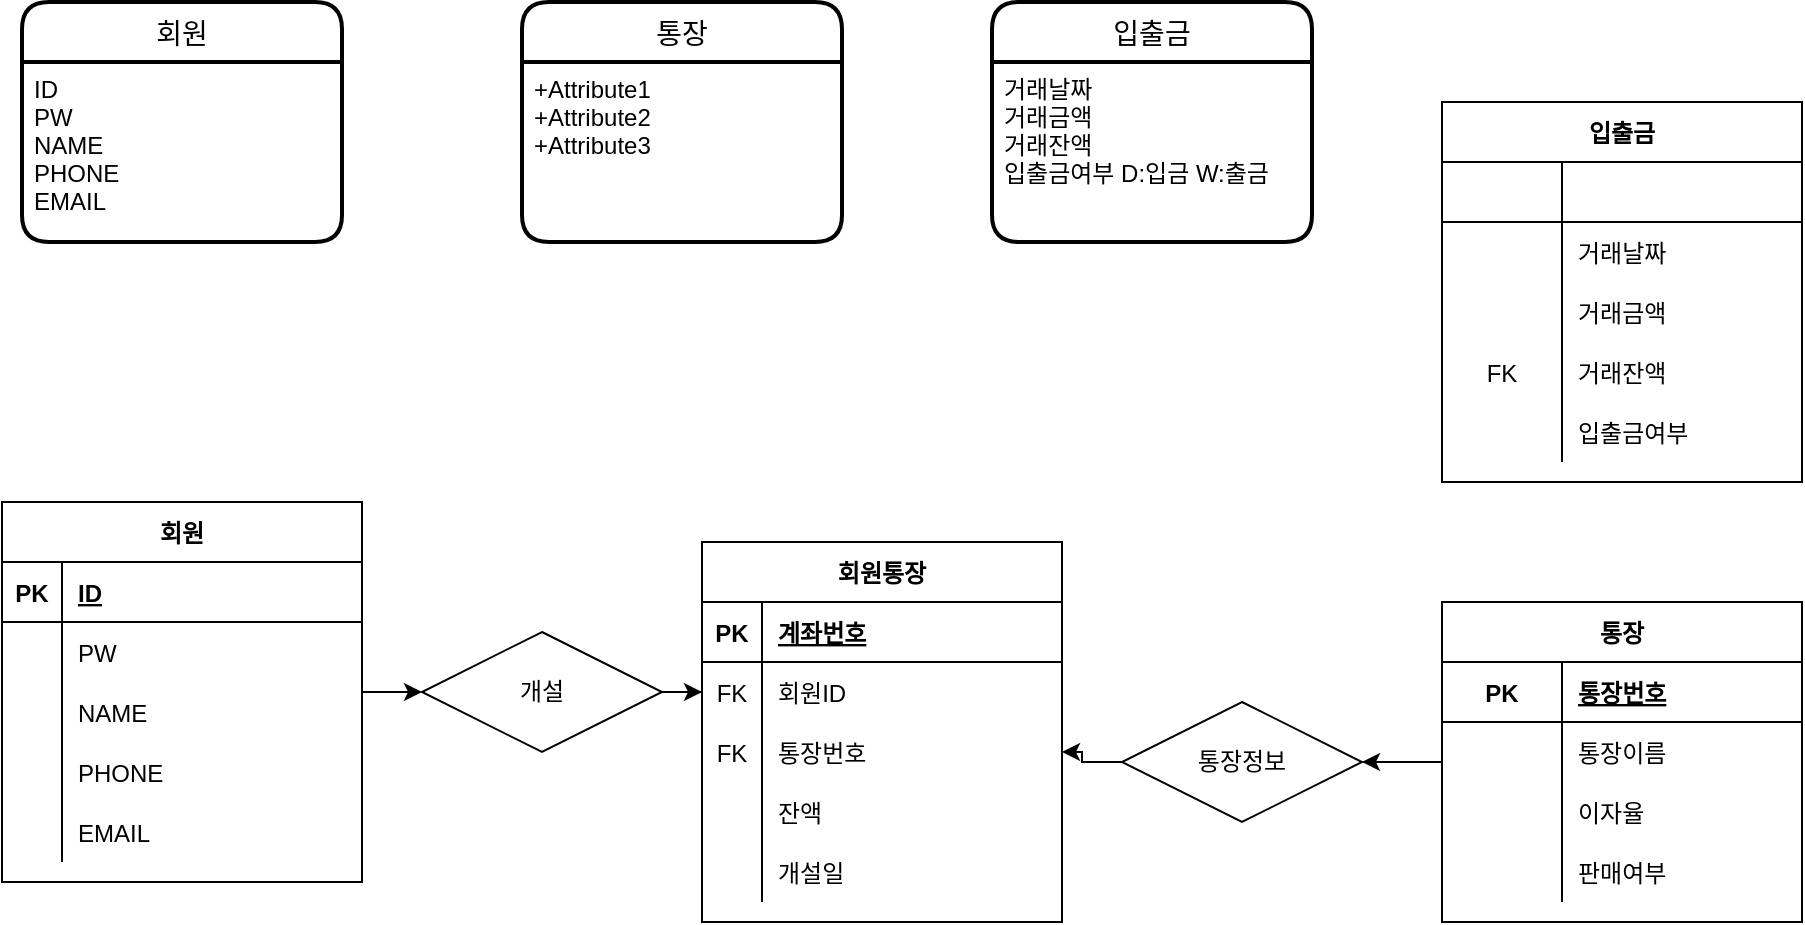 <mxfile version="14.4.3" type="device"><diagram id="mTnGltINDldlVJtGNKMB" name="Page-1"><mxGraphModel dx="946" dy="663" grid="1" gridSize="10" guides="1" tooltips="1" connect="1" arrows="1" fold="1" page="1" pageScale="1" pageWidth="1169" pageHeight="1654" math="0" shadow="0"><root><mxCell id="0"/><mxCell id="1" parent="0"/><mxCell id="yv_rrtD07k0KmKrgvVY--84" style="edgeStyle=orthogonalEdgeStyle;rounded=0;orthogonalLoop=1;jettySize=auto;html=1;entryX=0;entryY=0.5;entryDx=0;entryDy=0;" edge="1" parent="1" source="yv_rrtD07k0KmKrgvVY--23" target="yv_rrtD07k0KmKrgvVY--83"><mxGeometry relative="1" as="geometry"/></mxCell><mxCell id="yv_rrtD07k0KmKrgvVY--23" value="회원" style="shape=table;startSize=30;container=1;collapsible=1;childLayout=tableLayout;fixedRows=1;rowLines=0;fontStyle=1;align=center;resizeLast=1;" vertex="1" parent="1"><mxGeometry x="10" y="300" width="180" height="190" as="geometry"/></mxCell><mxCell id="yv_rrtD07k0KmKrgvVY--24" value="" style="shape=partialRectangle;collapsible=0;dropTarget=0;pointerEvents=0;fillColor=none;top=0;left=0;bottom=1;right=0;points=[[0,0.5],[1,0.5]];portConstraint=eastwest;" vertex="1" parent="yv_rrtD07k0KmKrgvVY--23"><mxGeometry y="30" width="180" height="30" as="geometry"/></mxCell><mxCell id="yv_rrtD07k0KmKrgvVY--25" value="PK" style="shape=partialRectangle;connectable=0;fillColor=none;top=0;left=0;bottom=0;right=0;fontStyle=1;overflow=hidden;" vertex="1" parent="yv_rrtD07k0KmKrgvVY--24"><mxGeometry width="30" height="30" as="geometry"/></mxCell><mxCell id="yv_rrtD07k0KmKrgvVY--26" value="ID" style="shape=partialRectangle;connectable=0;fillColor=none;top=0;left=0;bottom=0;right=0;align=left;spacingLeft=6;fontStyle=5;overflow=hidden;" vertex="1" parent="yv_rrtD07k0KmKrgvVY--24"><mxGeometry x="30" width="150" height="30" as="geometry"/></mxCell><mxCell id="yv_rrtD07k0KmKrgvVY--27" value="" style="shape=partialRectangle;collapsible=0;dropTarget=0;pointerEvents=0;fillColor=none;top=0;left=0;bottom=0;right=0;points=[[0,0.5],[1,0.5]];portConstraint=eastwest;" vertex="1" parent="yv_rrtD07k0KmKrgvVY--23"><mxGeometry y="60" width="180" height="30" as="geometry"/></mxCell><mxCell id="yv_rrtD07k0KmKrgvVY--28" value="" style="shape=partialRectangle;connectable=0;fillColor=none;top=0;left=0;bottom=0;right=0;editable=1;overflow=hidden;" vertex="1" parent="yv_rrtD07k0KmKrgvVY--27"><mxGeometry width="30" height="30" as="geometry"/></mxCell><mxCell id="yv_rrtD07k0KmKrgvVY--29" value="PW" style="shape=partialRectangle;connectable=0;fillColor=none;top=0;left=0;bottom=0;right=0;align=left;spacingLeft=6;overflow=hidden;" vertex="1" parent="yv_rrtD07k0KmKrgvVY--27"><mxGeometry x="30" width="150" height="30" as="geometry"/></mxCell><mxCell id="yv_rrtD07k0KmKrgvVY--30" value="" style="shape=partialRectangle;collapsible=0;dropTarget=0;pointerEvents=0;fillColor=none;top=0;left=0;bottom=0;right=0;points=[[0,0.5],[1,0.5]];portConstraint=eastwest;" vertex="1" parent="yv_rrtD07k0KmKrgvVY--23"><mxGeometry y="90" width="180" height="30" as="geometry"/></mxCell><mxCell id="yv_rrtD07k0KmKrgvVY--31" value="" style="shape=partialRectangle;connectable=0;fillColor=none;top=0;left=0;bottom=0;right=0;editable=1;overflow=hidden;" vertex="1" parent="yv_rrtD07k0KmKrgvVY--30"><mxGeometry width="30" height="30" as="geometry"/></mxCell><mxCell id="yv_rrtD07k0KmKrgvVY--32" value="NAME" style="shape=partialRectangle;connectable=0;fillColor=none;top=0;left=0;bottom=0;right=0;align=left;spacingLeft=6;overflow=hidden;" vertex="1" parent="yv_rrtD07k0KmKrgvVY--30"><mxGeometry x="30" width="150" height="30" as="geometry"/></mxCell><mxCell id="yv_rrtD07k0KmKrgvVY--33" value="" style="shape=partialRectangle;collapsible=0;dropTarget=0;pointerEvents=0;fillColor=none;top=0;left=0;bottom=0;right=0;points=[[0,0.5],[1,0.5]];portConstraint=eastwest;" vertex="1" parent="yv_rrtD07k0KmKrgvVY--23"><mxGeometry y="120" width="180" height="30" as="geometry"/></mxCell><mxCell id="yv_rrtD07k0KmKrgvVY--34" value="" style="shape=partialRectangle;connectable=0;fillColor=none;top=0;left=0;bottom=0;right=0;editable=1;overflow=hidden;" vertex="1" parent="yv_rrtD07k0KmKrgvVY--33"><mxGeometry width="30" height="30" as="geometry"/></mxCell><mxCell id="yv_rrtD07k0KmKrgvVY--35" value="PHONE" style="shape=partialRectangle;connectable=0;fillColor=none;top=0;left=0;bottom=0;right=0;align=left;spacingLeft=6;overflow=hidden;" vertex="1" parent="yv_rrtD07k0KmKrgvVY--33"><mxGeometry x="30" width="150" height="30" as="geometry"/></mxCell><mxCell id="yv_rrtD07k0KmKrgvVY--37" value="" style="shape=partialRectangle;collapsible=0;dropTarget=0;pointerEvents=0;fillColor=none;top=0;left=0;bottom=0;right=0;points=[[0,0.5],[1,0.5]];portConstraint=eastwest;" vertex="1" parent="yv_rrtD07k0KmKrgvVY--23"><mxGeometry y="150" width="180" height="30" as="geometry"/></mxCell><mxCell id="yv_rrtD07k0KmKrgvVY--38" value="" style="shape=partialRectangle;connectable=0;fillColor=none;top=0;left=0;bottom=0;right=0;editable=1;overflow=hidden;" vertex="1" parent="yv_rrtD07k0KmKrgvVY--37"><mxGeometry width="30" height="30" as="geometry"/></mxCell><mxCell id="yv_rrtD07k0KmKrgvVY--39" value="EMAIL" style="shape=partialRectangle;connectable=0;fillColor=none;top=0;left=0;bottom=0;right=0;align=left;spacingLeft=6;overflow=hidden;" vertex="1" parent="yv_rrtD07k0KmKrgvVY--37"><mxGeometry x="30" width="150" height="30" as="geometry"/></mxCell><mxCell id="yv_rrtD07k0KmKrgvVY--91" style="edgeStyle=orthogonalEdgeStyle;rounded=0;orthogonalLoop=1;jettySize=auto;html=1;" edge="1" parent="1" source="yv_rrtD07k0KmKrgvVY--40" target="yv_rrtD07k0KmKrgvVY--90"><mxGeometry relative="1" as="geometry"/></mxCell><mxCell id="yv_rrtD07k0KmKrgvVY--40" value="통장" style="shape=table;startSize=30;container=1;collapsible=1;childLayout=tableLayout;fixedRows=1;rowLines=0;fontStyle=1;align=center;resizeLast=1;" vertex="1" parent="1"><mxGeometry x="730" y="350" width="180" height="160" as="geometry"/></mxCell><mxCell id="yv_rrtD07k0KmKrgvVY--54" value="" style="shape=partialRectangle;collapsible=0;dropTarget=0;pointerEvents=0;fillColor=none;top=0;left=0;bottom=1;right=0;points=[[0,0.5],[1,0.5]];portConstraint=eastwest;align=center;" vertex="1" parent="yv_rrtD07k0KmKrgvVY--40"><mxGeometry y="30" width="180" height="30" as="geometry"/></mxCell><mxCell id="yv_rrtD07k0KmKrgvVY--55" value="PK" style="shape=partialRectangle;connectable=0;fillColor=none;top=0;left=0;bottom=0;right=0;fontStyle=1;overflow=hidden;" vertex="1" parent="yv_rrtD07k0KmKrgvVY--54"><mxGeometry width="60" height="30" as="geometry"/></mxCell><mxCell id="yv_rrtD07k0KmKrgvVY--56" value="통장번호" style="shape=partialRectangle;connectable=0;fillColor=none;top=0;left=0;bottom=0;right=0;align=left;spacingLeft=6;fontStyle=5;overflow=hidden;" vertex="1" parent="yv_rrtD07k0KmKrgvVY--54"><mxGeometry x="60" width="120" height="30" as="geometry"/></mxCell><mxCell id="yv_rrtD07k0KmKrgvVY--41" value="" style="shape=partialRectangle;collapsible=0;dropTarget=0;pointerEvents=0;fillColor=none;top=0;left=0;bottom=0;right=0;points=[[0,0.5],[1,0.5]];portConstraint=eastwest;" vertex="1" parent="yv_rrtD07k0KmKrgvVY--40"><mxGeometry y="60" width="180" height="30" as="geometry"/></mxCell><mxCell id="yv_rrtD07k0KmKrgvVY--42" value="" style="shape=partialRectangle;connectable=0;fillColor=none;top=0;left=0;bottom=0;right=0;fontStyle=1;overflow=hidden;" vertex="1" parent="yv_rrtD07k0KmKrgvVY--41"><mxGeometry width="60" height="30" as="geometry"/></mxCell><mxCell id="yv_rrtD07k0KmKrgvVY--43" value="통장이름" style="shape=partialRectangle;connectable=0;fillColor=none;top=0;left=0;bottom=0;right=0;align=left;spacingLeft=6;fontStyle=0;overflow=hidden;" vertex="1" parent="yv_rrtD07k0KmKrgvVY--41"><mxGeometry x="60" width="120" height="30" as="geometry"/></mxCell><mxCell id="yv_rrtD07k0KmKrgvVY--47" value="" style="shape=partialRectangle;collapsible=0;dropTarget=0;pointerEvents=0;fillColor=none;top=0;left=0;bottom=0;right=0;points=[[0,0.5],[1,0.5]];portConstraint=eastwest;" vertex="1" parent="yv_rrtD07k0KmKrgvVY--40"><mxGeometry y="90" width="180" height="30" as="geometry"/></mxCell><mxCell id="yv_rrtD07k0KmKrgvVY--48" value="" style="shape=partialRectangle;connectable=0;fillColor=none;top=0;left=0;bottom=0;right=0;editable=1;overflow=hidden;" vertex="1" parent="yv_rrtD07k0KmKrgvVY--47"><mxGeometry width="60" height="30" as="geometry"/></mxCell><mxCell id="yv_rrtD07k0KmKrgvVY--49" value="이자율" style="shape=partialRectangle;connectable=0;fillColor=none;top=0;left=0;bottom=0;right=0;align=left;spacingLeft=6;overflow=hidden;" vertex="1" parent="yv_rrtD07k0KmKrgvVY--47"><mxGeometry x="60" width="120" height="30" as="geometry"/></mxCell><mxCell id="yv_rrtD07k0KmKrgvVY--50" value="" style="shape=partialRectangle;collapsible=0;dropTarget=0;pointerEvents=0;fillColor=none;top=0;left=0;bottom=0;right=0;points=[[0,0.5],[1,0.5]];portConstraint=eastwest;" vertex="1" parent="yv_rrtD07k0KmKrgvVY--40"><mxGeometry y="120" width="180" height="30" as="geometry"/></mxCell><mxCell id="yv_rrtD07k0KmKrgvVY--51" value="" style="shape=partialRectangle;connectable=0;fillColor=none;top=0;left=0;bottom=0;right=0;editable=1;overflow=hidden;" vertex="1" parent="yv_rrtD07k0KmKrgvVY--50"><mxGeometry width="60" height="30" as="geometry"/></mxCell><mxCell id="yv_rrtD07k0KmKrgvVY--52" value="판매여부" style="shape=partialRectangle;connectable=0;fillColor=none;top=0;left=0;bottom=0;right=0;align=left;spacingLeft=6;overflow=hidden;" vertex="1" parent="yv_rrtD07k0KmKrgvVY--50"><mxGeometry x="60" width="120" height="30" as="geometry"/></mxCell><mxCell id="yv_rrtD07k0KmKrgvVY--70" value="회원통장" style="shape=table;startSize=30;container=1;collapsible=1;childLayout=tableLayout;fixedRows=1;rowLines=0;fontStyle=1;align=center;resizeLast=1;" vertex="1" parent="1"><mxGeometry x="360" y="320" width="180" height="190" as="geometry"/></mxCell><mxCell id="yv_rrtD07k0KmKrgvVY--71" value="" style="shape=partialRectangle;collapsible=0;dropTarget=0;pointerEvents=0;fillColor=none;top=0;left=0;bottom=1;right=0;points=[[0,0.5],[1,0.5]];portConstraint=eastwest;" vertex="1" parent="yv_rrtD07k0KmKrgvVY--70"><mxGeometry y="30" width="180" height="30" as="geometry"/></mxCell><mxCell id="yv_rrtD07k0KmKrgvVY--72" value="PK" style="shape=partialRectangle;connectable=0;fillColor=none;top=0;left=0;bottom=0;right=0;fontStyle=1;overflow=hidden;" vertex="1" parent="yv_rrtD07k0KmKrgvVY--71"><mxGeometry width="30" height="30" as="geometry"/></mxCell><mxCell id="yv_rrtD07k0KmKrgvVY--73" value="계좌번호" style="shape=partialRectangle;connectable=0;fillColor=none;top=0;left=0;bottom=0;right=0;align=left;spacingLeft=6;fontStyle=5;overflow=hidden;" vertex="1" parent="yv_rrtD07k0KmKrgvVY--71"><mxGeometry x="30" width="150" height="30" as="geometry"/></mxCell><mxCell id="yv_rrtD07k0KmKrgvVY--80" value="" style="shape=partialRectangle;collapsible=0;dropTarget=0;pointerEvents=0;fillColor=none;top=0;left=0;bottom=0;right=0;points=[[0,0.5],[1,0.5]];portConstraint=eastwest;" vertex="1" parent="yv_rrtD07k0KmKrgvVY--70"><mxGeometry y="60" width="180" height="30" as="geometry"/></mxCell><mxCell id="yv_rrtD07k0KmKrgvVY--81" value="FK" style="shape=partialRectangle;connectable=0;fillColor=none;top=0;left=0;bottom=0;right=0;editable=1;overflow=hidden;fontStyle=0" vertex="1" parent="yv_rrtD07k0KmKrgvVY--80"><mxGeometry width="30" height="30" as="geometry"/></mxCell><mxCell id="yv_rrtD07k0KmKrgvVY--82" value="회원ID" style="shape=partialRectangle;connectable=0;fillColor=none;top=0;left=0;bottom=0;right=0;align=left;spacingLeft=6;overflow=hidden;fontStyle=0" vertex="1" parent="yv_rrtD07k0KmKrgvVY--80"><mxGeometry x="30" width="150" height="30" as="geometry"/></mxCell><mxCell id="yv_rrtD07k0KmKrgvVY--87" value="" style="shape=partialRectangle;collapsible=0;dropTarget=0;pointerEvents=0;fillColor=none;top=0;left=0;bottom=0;right=0;points=[[0,0.5],[1,0.5]];portConstraint=eastwest;" vertex="1" parent="yv_rrtD07k0KmKrgvVY--70"><mxGeometry y="90" width="180" height="30" as="geometry"/></mxCell><mxCell id="yv_rrtD07k0KmKrgvVY--88" value="FK" style="shape=partialRectangle;connectable=0;fillColor=none;top=0;left=0;bottom=0;right=0;fontStyle=0;overflow=hidden;" vertex="1" parent="yv_rrtD07k0KmKrgvVY--87"><mxGeometry width="30" height="30" as="geometry"/></mxCell><mxCell id="yv_rrtD07k0KmKrgvVY--89" value="통장번호" style="shape=partialRectangle;connectable=0;fillColor=none;top=0;left=0;bottom=0;right=0;align=left;spacingLeft=6;fontStyle=0;overflow=hidden;" vertex="1" parent="yv_rrtD07k0KmKrgvVY--87"><mxGeometry x="30" width="150" height="30" as="geometry"/></mxCell><mxCell id="yv_rrtD07k0KmKrgvVY--74" value="" style="shape=partialRectangle;collapsible=0;dropTarget=0;pointerEvents=0;fillColor=none;top=0;left=0;bottom=0;right=0;points=[[0,0.5],[1,0.5]];portConstraint=eastwest;" vertex="1" parent="yv_rrtD07k0KmKrgvVY--70"><mxGeometry y="120" width="180" height="30" as="geometry"/></mxCell><mxCell id="yv_rrtD07k0KmKrgvVY--75" value="" style="shape=partialRectangle;connectable=0;fillColor=none;top=0;left=0;bottom=0;right=0;editable=1;overflow=hidden;" vertex="1" parent="yv_rrtD07k0KmKrgvVY--74"><mxGeometry width="30" height="30" as="geometry"/></mxCell><mxCell id="yv_rrtD07k0KmKrgvVY--76" value="잔액" style="shape=partialRectangle;connectable=0;fillColor=none;top=0;left=0;bottom=0;right=0;align=left;spacingLeft=6;overflow=hidden;" vertex="1" parent="yv_rrtD07k0KmKrgvVY--74"><mxGeometry x="30" width="150" height="30" as="geometry"/></mxCell><mxCell id="yv_rrtD07k0KmKrgvVY--77" value="" style="shape=partialRectangle;collapsible=0;dropTarget=0;pointerEvents=0;fillColor=none;top=0;left=0;bottom=0;right=0;points=[[0,0.5],[1,0.5]];portConstraint=eastwest;" vertex="1" parent="yv_rrtD07k0KmKrgvVY--70"><mxGeometry y="150" width="180" height="30" as="geometry"/></mxCell><mxCell id="yv_rrtD07k0KmKrgvVY--78" value="" style="shape=partialRectangle;connectable=0;fillColor=none;top=0;left=0;bottom=0;right=0;editable=1;overflow=hidden;" vertex="1" parent="yv_rrtD07k0KmKrgvVY--77"><mxGeometry width="30" height="30" as="geometry"/></mxCell><mxCell id="yv_rrtD07k0KmKrgvVY--79" value="개설일" style="shape=partialRectangle;connectable=0;fillColor=none;top=0;left=0;bottom=0;right=0;align=left;spacingLeft=6;overflow=hidden;" vertex="1" parent="yv_rrtD07k0KmKrgvVY--77"><mxGeometry x="30" width="150" height="30" as="geometry"/></mxCell><mxCell id="yv_rrtD07k0KmKrgvVY--85" style="edgeStyle=orthogonalEdgeStyle;rounded=0;orthogonalLoop=1;jettySize=auto;html=1;entryX=0;entryY=0.5;entryDx=0;entryDy=0;" edge="1" parent="1" source="yv_rrtD07k0KmKrgvVY--83" target="yv_rrtD07k0KmKrgvVY--80"><mxGeometry relative="1" as="geometry"/></mxCell><mxCell id="yv_rrtD07k0KmKrgvVY--83" value="개설" style="shape=rhombus;perimeter=rhombusPerimeter;whiteSpace=wrap;html=1;align=center;" vertex="1" parent="1"><mxGeometry x="220" y="365" width="120" height="60" as="geometry"/></mxCell><mxCell id="yv_rrtD07k0KmKrgvVY--92" style="edgeStyle=orthogonalEdgeStyle;rounded=0;orthogonalLoop=1;jettySize=auto;html=1;entryX=1;entryY=0.5;entryDx=0;entryDy=0;" edge="1" parent="1" source="yv_rrtD07k0KmKrgvVY--90" target="yv_rrtD07k0KmKrgvVY--87"><mxGeometry relative="1" as="geometry"><mxPoint x="580" y="400" as="targetPoint"/></mxGeometry></mxCell><mxCell id="yv_rrtD07k0KmKrgvVY--90" value="통장정보" style="shape=rhombus;perimeter=rhombusPerimeter;whiteSpace=wrap;html=1;align=center;" vertex="1" parent="1"><mxGeometry x="570" y="400" width="120" height="60" as="geometry"/></mxCell><mxCell id="yv_rrtD07k0KmKrgvVY--93" value="회원" style="swimlane;childLayout=stackLayout;horizontal=1;startSize=30;horizontalStack=0;rounded=1;fontSize=14;fontStyle=0;strokeWidth=2;resizeParent=0;resizeLast=1;shadow=0;dashed=0;align=center;" vertex="1" parent="1"><mxGeometry x="20" y="50" width="160" height="120" as="geometry"/></mxCell><mxCell id="yv_rrtD07k0KmKrgvVY--94" value="ID&#10;PW&#10;NAME&#10;PHONE&#10;EMAIL" style="align=left;strokeColor=none;fillColor=none;spacingLeft=4;fontSize=12;verticalAlign=top;resizable=0;rotatable=0;part=1;" vertex="1" parent="yv_rrtD07k0KmKrgvVY--93"><mxGeometry y="30" width="160" height="90" as="geometry"/></mxCell><mxCell id="yv_rrtD07k0KmKrgvVY--95" value="통장" style="swimlane;childLayout=stackLayout;horizontal=1;startSize=30;horizontalStack=0;rounded=1;fontSize=14;fontStyle=0;strokeWidth=2;resizeParent=0;resizeLast=1;shadow=0;dashed=0;align=center;" vertex="1" parent="1"><mxGeometry x="270" y="50" width="160" height="120" as="geometry"/></mxCell><mxCell id="yv_rrtD07k0KmKrgvVY--96" value="+Attribute1&#10;+Attribute2&#10;+Attribute3" style="align=left;strokeColor=none;fillColor=none;spacingLeft=4;fontSize=12;verticalAlign=top;resizable=0;rotatable=0;part=1;" vertex="1" parent="yv_rrtD07k0KmKrgvVY--95"><mxGeometry y="30" width="160" height="90" as="geometry"/></mxCell><mxCell id="yv_rrtD07k0KmKrgvVY--97" value="입출금" style="swimlane;childLayout=stackLayout;horizontal=1;startSize=30;horizontalStack=0;rounded=1;fontSize=14;fontStyle=0;strokeWidth=2;resizeParent=0;resizeLast=1;shadow=0;dashed=0;align=center;" vertex="1" parent="1"><mxGeometry x="505" y="50" width="160" height="120" as="geometry"/></mxCell><mxCell id="yv_rrtD07k0KmKrgvVY--98" value="거래날짜&#10;거래금액&#10;거래잔액&#10;입출금여부 D:입금 W:출금" style="align=left;strokeColor=none;fillColor=none;spacingLeft=4;fontSize=12;verticalAlign=top;resizable=0;rotatable=0;part=1;" vertex="1" parent="yv_rrtD07k0KmKrgvVY--97"><mxGeometry y="30" width="160" height="90" as="geometry"/></mxCell><mxCell id="yv_rrtD07k0KmKrgvVY--99" value="입출금" style="shape=table;startSize=30;container=1;collapsible=1;childLayout=tableLayout;fixedRows=1;rowLines=0;fontStyle=1;align=center;resizeLast=1;" vertex="1" parent="1"><mxGeometry x="730" y="100" width="180" height="190" as="geometry"/></mxCell><mxCell id="yv_rrtD07k0KmKrgvVY--100" value="" style="shape=partialRectangle;collapsible=0;dropTarget=0;pointerEvents=0;fillColor=none;top=0;left=0;bottom=1;right=0;points=[[0,0.5],[1,0.5]];portConstraint=eastwest;align=center;" vertex="1" parent="yv_rrtD07k0KmKrgvVY--99"><mxGeometry y="30" width="180" height="30" as="geometry"/></mxCell><mxCell id="yv_rrtD07k0KmKrgvVY--101" value="" style="shape=partialRectangle;connectable=0;fillColor=none;top=0;left=0;bottom=0;right=0;fontStyle=1;overflow=hidden;" vertex="1" parent="yv_rrtD07k0KmKrgvVY--100"><mxGeometry width="60" height="30" as="geometry"/></mxCell><mxCell id="yv_rrtD07k0KmKrgvVY--102" value="" style="shape=partialRectangle;connectable=0;fillColor=none;top=0;left=0;bottom=0;right=0;align=left;spacingLeft=6;fontStyle=5;overflow=hidden;" vertex="1" parent="yv_rrtD07k0KmKrgvVY--100"><mxGeometry x="60" width="120" height="30" as="geometry"/></mxCell><mxCell id="yv_rrtD07k0KmKrgvVY--103" value="" style="shape=partialRectangle;collapsible=0;dropTarget=0;pointerEvents=0;fillColor=none;top=0;left=0;bottom=0;right=0;points=[[0,0.5],[1,0.5]];portConstraint=eastwest;" vertex="1" parent="yv_rrtD07k0KmKrgvVY--99"><mxGeometry y="60" width="180" height="30" as="geometry"/></mxCell><mxCell id="yv_rrtD07k0KmKrgvVY--104" value="" style="shape=partialRectangle;connectable=0;fillColor=none;top=0;left=0;bottom=0;right=0;fontStyle=1;overflow=hidden;" vertex="1" parent="yv_rrtD07k0KmKrgvVY--103"><mxGeometry width="60" height="30" as="geometry"/></mxCell><mxCell id="yv_rrtD07k0KmKrgvVY--105" value="거래날짜" style="shape=partialRectangle;connectable=0;fillColor=none;top=0;left=0;bottom=0;right=0;align=left;spacingLeft=6;fontStyle=0;overflow=hidden;" vertex="1" parent="yv_rrtD07k0KmKrgvVY--103"><mxGeometry x="60" width="120" height="30" as="geometry"/></mxCell><mxCell id="yv_rrtD07k0KmKrgvVY--106" value="" style="shape=partialRectangle;collapsible=0;dropTarget=0;pointerEvents=0;fillColor=none;top=0;left=0;bottom=0;right=0;points=[[0,0.5],[1,0.5]];portConstraint=eastwest;" vertex="1" parent="yv_rrtD07k0KmKrgvVY--99"><mxGeometry y="90" width="180" height="30" as="geometry"/></mxCell><mxCell id="yv_rrtD07k0KmKrgvVY--107" value="" style="shape=partialRectangle;connectable=0;fillColor=none;top=0;left=0;bottom=0;right=0;editable=1;overflow=hidden;" vertex="1" parent="yv_rrtD07k0KmKrgvVY--106"><mxGeometry width="60" height="30" as="geometry"/></mxCell><mxCell id="yv_rrtD07k0KmKrgvVY--108" value="거래금액" style="shape=partialRectangle;connectable=0;fillColor=none;top=0;left=0;bottom=0;right=0;align=left;spacingLeft=6;overflow=hidden;" vertex="1" parent="yv_rrtD07k0KmKrgvVY--106"><mxGeometry x="60" width="120" height="30" as="geometry"/></mxCell><mxCell id="yv_rrtD07k0KmKrgvVY--109" value="" style="shape=partialRectangle;collapsible=0;dropTarget=0;pointerEvents=0;fillColor=none;top=0;left=0;bottom=0;right=0;points=[[0,0.5],[1,0.5]];portConstraint=eastwest;" vertex="1" parent="yv_rrtD07k0KmKrgvVY--99"><mxGeometry y="120" width="180" height="30" as="geometry"/></mxCell><mxCell id="yv_rrtD07k0KmKrgvVY--110" value="FK" style="shape=partialRectangle;connectable=0;fillColor=none;top=0;left=0;bottom=0;right=0;editable=1;overflow=hidden;" vertex="1" parent="yv_rrtD07k0KmKrgvVY--109"><mxGeometry width="60" height="30" as="geometry"/></mxCell><mxCell id="yv_rrtD07k0KmKrgvVY--111" value="거래잔액" style="shape=partialRectangle;connectable=0;fillColor=none;top=0;left=0;bottom=0;right=0;align=left;spacingLeft=6;overflow=hidden;" vertex="1" parent="yv_rrtD07k0KmKrgvVY--109"><mxGeometry x="60" width="120" height="30" as="geometry"/></mxCell><mxCell id="yv_rrtD07k0KmKrgvVY--112" value="" style="shape=partialRectangle;collapsible=0;dropTarget=0;pointerEvents=0;fillColor=none;top=0;left=0;bottom=0;right=0;points=[[0,0.5],[1,0.5]];portConstraint=eastwest;align=center;" vertex="1" parent="yv_rrtD07k0KmKrgvVY--99"><mxGeometry y="150" width="180" height="30" as="geometry"/></mxCell><mxCell id="yv_rrtD07k0KmKrgvVY--113" value="" style="shape=partialRectangle;connectable=0;fillColor=none;top=0;left=0;bottom=0;right=0;editable=1;overflow=hidden;" vertex="1" parent="yv_rrtD07k0KmKrgvVY--112"><mxGeometry width="60" height="30" as="geometry"/></mxCell><mxCell id="yv_rrtD07k0KmKrgvVY--114" value="입출금여부" style="shape=partialRectangle;connectable=0;fillColor=none;top=0;left=0;bottom=0;right=0;align=left;spacingLeft=6;overflow=hidden;" vertex="1" parent="yv_rrtD07k0KmKrgvVY--112"><mxGeometry x="60" width="120" height="30" as="geometry"/></mxCell></root></mxGraphModel></diagram></mxfile>